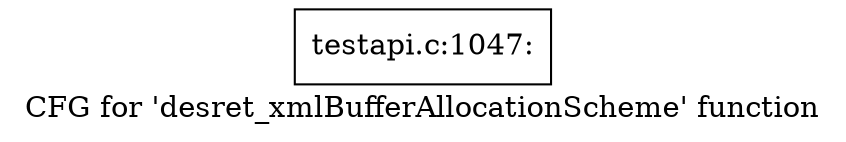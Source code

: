 digraph "CFG for 'desret_xmlBufferAllocationScheme' function" {
	label="CFG for 'desret_xmlBufferAllocationScheme' function";

	Node0x4bf5e80 [shape=record,label="{testapi.c:1047:}"];
}
